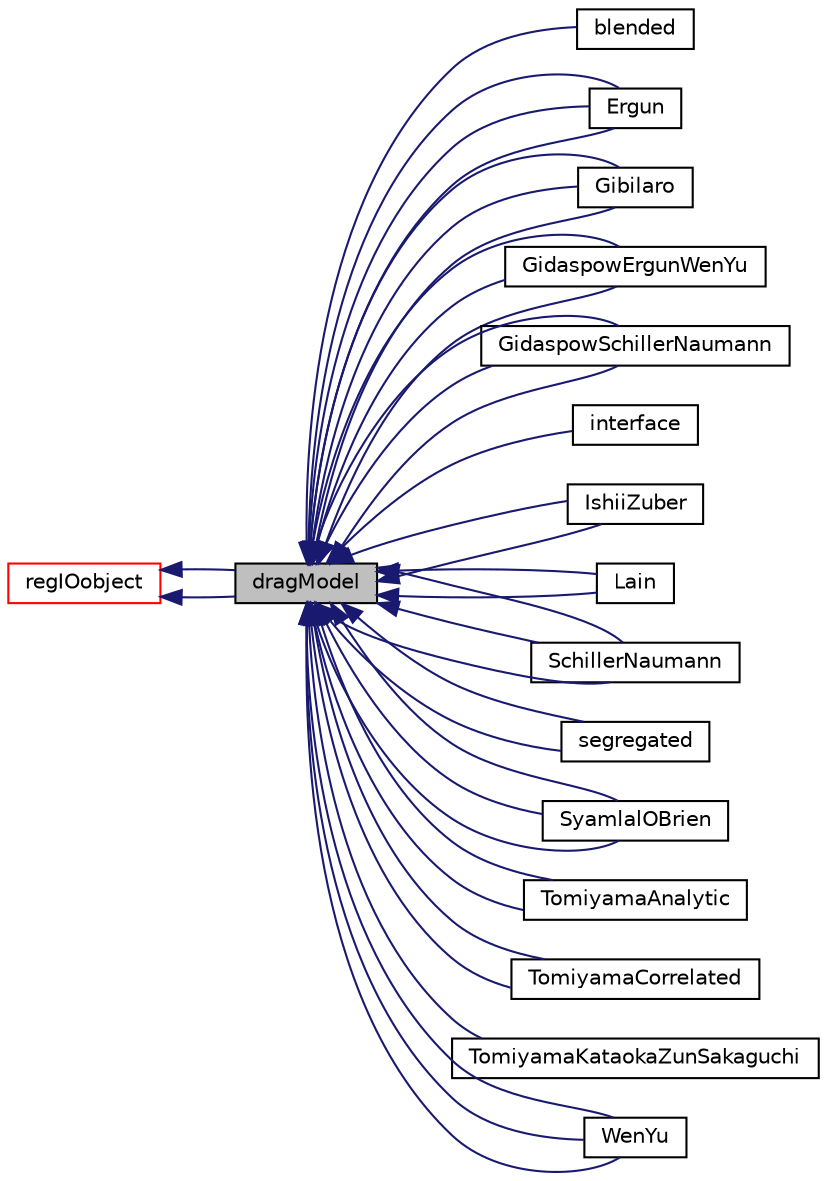 digraph "dragModel"
{
  bgcolor="transparent";
  edge [fontname="Helvetica",fontsize="10",labelfontname="Helvetica",labelfontsize="10"];
  node [fontname="Helvetica",fontsize="10",shape=record];
  rankdir="LR";
  Node1 [label="dragModel",height=0.2,width=0.4,color="black", fillcolor="grey75", style="filled", fontcolor="black"];
  Node2 -> Node1 [dir="back",color="midnightblue",fontsize="10",style="solid",fontname="Helvetica"];
  Node2 [label="regIOobject",height=0.2,width=0.4,color="red",URL="$a02192.html",tooltip="regIOobject is an abstract class derived from IOobject to handle automatic object registration with t..."];
  Node2 -> Node1 [dir="back",color="midnightblue",fontsize="10",style="solid",fontname="Helvetica"];
  Node1 -> Node3 [dir="back",color="midnightblue",fontsize="10",style="solid",fontname="Helvetica"];
  Node3 [label="blended",height=0.2,width=0.4,color="black",URL="$a00135.html",tooltip="Blends two drag models based on the phase fractions to handle phase-inversion. "];
  Node1 -> Node4 [dir="back",color="midnightblue",fontsize="10",style="solid",fontname="Helvetica"];
  Node4 [label="Ergun",height=0.2,width=0.4,color="black",URL="$a00682.html",tooltip="H, Enwald, E. Peirano, A-E Almstedt &#39;Eulerian Two-Phase Flow Theory Applied to Fluidization&#39; Int..."];
  Node1 -> Node4 [dir="back",color="midnightblue",fontsize="10",style="solid",fontname="Helvetica"];
  Node1 -> Node4 [dir="back",color="midnightblue",fontsize="10",style="solid",fontname="Helvetica"];
  Node1 -> Node5 [dir="back",color="midnightblue",fontsize="10",style="solid",fontname="Helvetica"];
  Node5 [label="Gibilaro",height=0.2,width=0.4,color="black",URL="$a00938.html",tooltip="H, Enwald, E. Peirano, A-E Almstedt &#39;Eulerian Two-Phase Flow Theory Applied to Fluidization&#39; Int..."];
  Node1 -> Node5 [dir="back",color="midnightblue",fontsize="10",style="solid",fontname="Helvetica"];
  Node1 -> Node5 [dir="back",color="midnightblue",fontsize="10",style="solid",fontname="Helvetica"];
  Node1 -> Node6 [dir="back",color="midnightblue",fontsize="10",style="solid",fontname="Helvetica"];
  Node6 [label="GidaspowErgunWenYu",height=0.2,width=0.4,color="black",URL="$a00941.html",tooltip="D. Gidaspow, Multiphase flow and fluidization, Academic Press, New York, 1994. "];
  Node1 -> Node6 [dir="back",color="midnightblue",fontsize="10",style="solid",fontname="Helvetica"];
  Node1 -> Node6 [dir="back",color="midnightblue",fontsize="10",style="solid",fontname="Helvetica"];
  Node1 -> Node7 [dir="back",color="midnightblue",fontsize="10",style="solid",fontname="Helvetica"];
  Node7 [label="GidaspowSchillerNaumann",height=0.2,width=0.4,color="black",URL="$a00942.html",tooltip="H, Enwald, E. Peirano, A-E Almstedt &#39;Eulerian Two-Phase Flow Theory Applied to Fluidization&#39; Int..."];
  Node1 -> Node7 [dir="back",color="midnightblue",fontsize="10",style="solid",fontname="Helvetica"];
  Node1 -> Node7 [dir="back",color="midnightblue",fontsize="10",style="solid",fontname="Helvetica"];
  Node1 -> Node8 [dir="back",color="midnightblue",fontsize="10",style="solid",fontname="Helvetica"];
  Node8 [label="interface",height=0.2,width=0.4,color="black",URL="$a01155.html",tooltip="Drag between phase separated by a VoF resolved interface. "];
  Node1 -> Node9 [dir="back",color="midnightblue",fontsize="10",style="solid",fontname="Helvetica"];
  Node9 [label="IshiiZuber",height=0.2,width=0.4,color="black",URL="$a01206.html",tooltip="Ishii and Zuber (1979) drag model for dense dispersed bubbly flows. "];
  Node1 -> Node9 [dir="back",color="midnightblue",fontsize="10",style="solid",fontname="Helvetica"];
  Node1 -> Node10 [dir="back",color="midnightblue",fontsize="10",style="solid",fontname="Helvetica"];
  Node10 [label="Lain",height=0.2,width=0.4,color="black",URL="$a01283.html",tooltip="Drag model of Lain et al. "];
  Node1 -> Node10 [dir="back",color="midnightblue",fontsize="10",style="solid",fontname="Helvetica"];
  Node1 -> Node11 [dir="back",color="midnightblue",fontsize="10",style="solid",fontname="Helvetica"];
  Node11 [label="SchillerNaumann",height=0.2,width=0.4,color="black",URL="$a02308.html",tooltip="Schiller and Naumann drag model for dispersed bubbly flows. "];
  Node1 -> Node11 [dir="back",color="midnightblue",fontsize="10",style="solid",fontname="Helvetica"];
  Node1 -> Node11 [dir="back",color="midnightblue",fontsize="10",style="solid",fontname="Helvetica"];
  Node1 -> Node12 [dir="back",color="midnightblue",fontsize="10",style="solid",fontname="Helvetica"];
  Node12 [label="segregated",height=0.2,width=0.4,color="black",URL="$a02333.html",tooltip="Segregated drag model for use in regions with no obvious dispersed phase. "];
  Node1 -> Node12 [dir="back",color="midnightblue",fontsize="10",style="solid",fontname="Helvetica"];
  Node1 -> Node13 [dir="back",color="midnightblue",fontsize="10",style="solid",fontname="Helvetica"];
  Node13 [label="SyamlalOBrien",height=0.2,width=0.4,color="black",URL="$a02593.html",tooltip="Syamlal, M., Rogers, W. and O&#39;Brien, T. J. (1993) MFIX documentation, Theory Guide. Technical Note DOE/METC-94/1004. Morgantown, West Virginia, USA. "];
  Node1 -> Node13 [dir="back",color="midnightblue",fontsize="10",style="solid",fontname="Helvetica"];
  Node1 -> Node13 [dir="back",color="midnightblue",fontsize="10",style="solid",fontname="Helvetica"];
  Node1 -> Node14 [dir="back",color="midnightblue",fontsize="10",style="solid",fontname="Helvetica"];
  Node14 [label="TomiyamaAnalytic",height=0.2,width=0.4,color="black",URL="$a02698.html",tooltip="Analytical drag model of Tomiyama et al. "];
  Node1 -> Node14 [dir="back",color="midnightblue",fontsize="10",style="solid",fontname="Helvetica"];
  Node1 -> Node15 [dir="back",color="midnightblue",fontsize="10",style="solid",fontname="Helvetica"];
  Node15 [label="TomiyamaCorrelated",height=0.2,width=0.4,color="black",URL="$a02700.html",tooltip="Correlation of Tomiyama et al. "];
  Node1 -> Node15 [dir="back",color="midnightblue",fontsize="10",style="solid",fontname="Helvetica"];
  Node1 -> Node16 [dir="back",color="midnightblue",fontsize="10",style="solid",fontname="Helvetica"];
  Node16 [label="TomiyamaKataokaZunSakaguchi",height=0.2,width=0.4,color="black",URL="$a02701.html",tooltip="Drag model for gas-liquid system of Tomiyama et al. "];
  Node1 -> Node17 [dir="back",color="midnightblue",fontsize="10",style="solid",fontname="Helvetica"];
  Node17 [label="WenYu",height=0.2,width=0.4,color="black",URL="$a02964.html",tooltip="H, Enwald, E. Peirano, A-E Almstedt &#39;Eulerian Two-Phase Flow Theory Applied to Fluidization&#39; Int..."];
  Node1 -> Node17 [dir="back",color="midnightblue",fontsize="10",style="solid",fontname="Helvetica"];
  Node1 -> Node17 [dir="back",color="midnightblue",fontsize="10",style="solid",fontname="Helvetica"];
}
